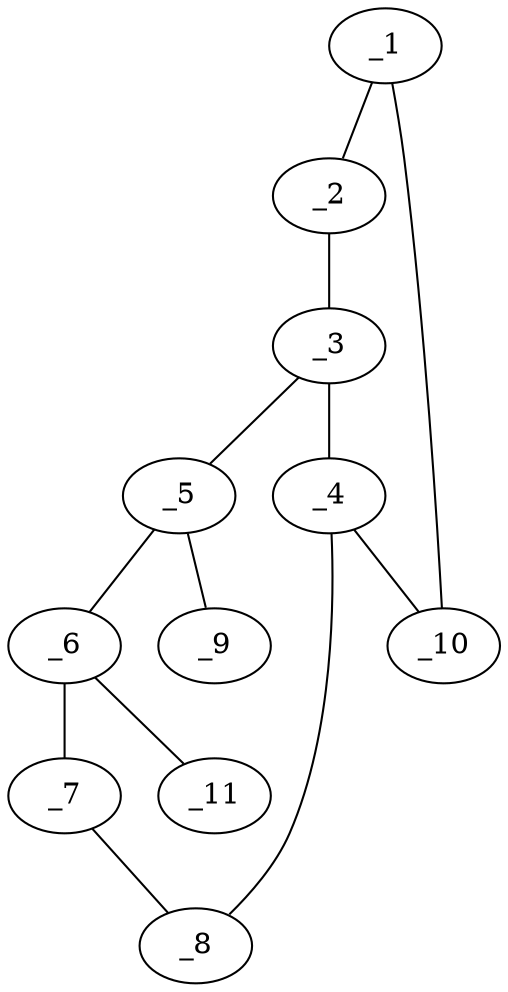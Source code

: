 graph molid690586 {
	_1	 [charge=0,
		chem=1,
		symbol="C  ",
		x="6.1369",
		y="-0.5"];
	_2	 [charge=0,
		chem=4,
		symbol="N  ",
		x="5.5491",
		y="0.309"];
	_1 -- _2	 [valence=2];
	_10	 [charge=0,
		chem=4,
		symbol="N  ",
		x="5.5491",
		y="-1.309"];
	_1 -- _10	 [valence=1];
	_3	 [charge=0,
		chem=1,
		symbol="C  ",
		x="4.5981",
		y=0];
	_2 -- _3	 [valence=1];
	_4	 [charge=0,
		chem=1,
		symbol="C  ",
		x="4.5981",
		y="-1"];
	_3 -- _4	 [valence=2];
	_5	 [charge=0,
		chem=1,
		symbol="C  ",
		x="3.7321",
		y="0.5"];
	_3 -- _5	 [valence=1];
	_8	 [charge=0,
		chem=1,
		symbol="C  ",
		x="3.7321",
		y="-1.5"];
	_4 -- _8	 [valence=1];
	_4 -- _10	 [valence=1];
	_6	 [charge=0,
		chem=4,
		symbol="N  ",
		x="2.866",
		y=0];
	_5 -- _6	 [valence=1];
	_9	 [charge=0,
		chem=5,
		symbol="S  ",
		x="3.732",
		y="1.5"];
	_5 -- _9	 [valence=2];
	_7	 [charge=0,
		chem=4,
		symbol="N  ",
		x="2.866",
		y="-1"];
	_6 -- _7	 [valence=1];
	_11	 [charge=0,
		chem=1,
		symbol="C  ",
		x=2,
		y="0.5"];
	_6 -- _11	 [valence=1];
	_7 -- _8	 [valence=2];
}
